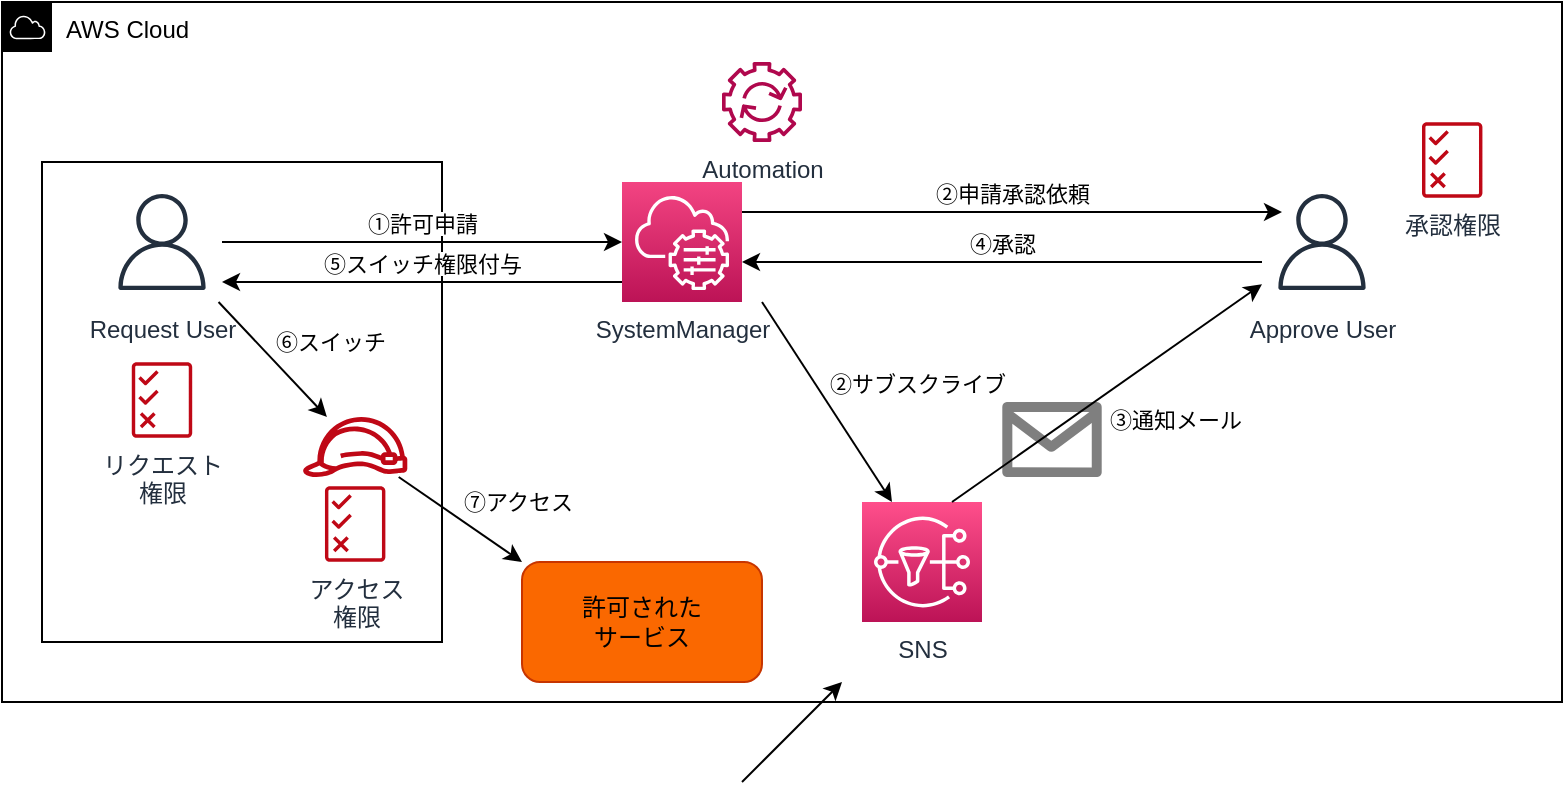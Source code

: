 <mxfile>
    <diagram id="1wn15DY64OFITk2HPa6F" name="ページ1">
        <mxGraphModel dx="870" dy="509" grid="1" gridSize="10" guides="1" tooltips="1" connect="1" arrows="1" fold="1" page="1" pageScale="1" pageWidth="827" pageHeight="1169" background="#ffffff" math="0" shadow="0">
            <root>
                <mxCell id="0"/>
                <mxCell id="1" parent="0"/>
                <mxCell id="5" value="AWS Cloud" style="sketch=0;outlineConnect=0;gradientColor=none;html=1;whiteSpace=wrap;fontSize=12;fontStyle=0;shape=mxgraph.aws4.group;grIcon=mxgraph.aws4.group_aws_cloud;strokeColor=#000000;fillColor=none;verticalAlign=top;align=left;spacingLeft=30;fontColor=#000000;dashed=0;" parent="1" vertex="1">
                    <mxGeometry x="20" y="40" width="780" height="350" as="geometry"/>
                </mxCell>
                <mxCell id="27" value="" style="rounded=0;whiteSpace=wrap;html=1;fontColor=#000000;fillColor=none;strokeColor=#000000;" parent="1" vertex="1">
                    <mxGeometry x="40" y="120" width="200" height="240" as="geometry"/>
                </mxCell>
                <mxCell id="6" value="Request User" style="sketch=0;outlineConnect=0;fontColor=#232F3E;gradientColor=none;strokeColor=#232F3E;fillColor=#ffffff;dashed=0;verticalLabelPosition=bottom;verticalAlign=top;align=center;html=1;fontSize=12;fontStyle=0;aspect=fixed;shape=mxgraph.aws4.resourceIcon;resIcon=mxgraph.aws4.user;" parent="1" vertex="1">
                    <mxGeometry x="70" y="130" width="60" height="60" as="geometry"/>
                </mxCell>
                <mxCell id="7" value="Approve User" style="sketch=0;outlineConnect=0;fontColor=#232F3E;gradientColor=none;strokeColor=#232F3E;fillColor=#ffffff;dashed=0;verticalLabelPosition=bottom;verticalAlign=top;align=center;html=1;fontSize=12;fontStyle=0;aspect=fixed;shape=mxgraph.aws4.resourceIcon;resIcon=mxgraph.aws4.user;" parent="1" vertex="1">
                    <mxGeometry x="650" y="130" width="60" height="60" as="geometry"/>
                </mxCell>
                <mxCell id="8" value="SNS" style="sketch=0;points=[[0,0,0],[0.25,0,0],[0.5,0,0],[0.75,0,0],[1,0,0],[0,1,0],[0.25,1,0],[0.5,1,0],[0.75,1,0],[1,1,0],[0,0.25,0],[0,0.5,0],[0,0.75,0],[1,0.25,0],[1,0.5,0],[1,0.75,0]];outlineConnect=0;fontColor=#232F3E;gradientColor=#FF4F8B;gradientDirection=north;fillColor=#BC1356;strokeColor=#ffffff;dashed=0;verticalLabelPosition=bottom;verticalAlign=top;align=center;html=1;fontSize=12;fontStyle=0;aspect=fixed;shape=mxgraph.aws4.resourceIcon;resIcon=mxgraph.aws4.sns;" parent="1" vertex="1">
                    <mxGeometry x="450" y="290" width="60" height="60" as="geometry"/>
                </mxCell>
                <mxCell id="9" value="Automation" style="sketch=0;outlineConnect=0;fontColor=#232F3E;gradientColor=none;fillColor=#B0084D;strokeColor=none;dashed=0;verticalLabelPosition=bottom;verticalAlign=top;align=center;html=1;fontSize=12;fontStyle=0;aspect=fixed;pointerEvents=1;shape=mxgraph.aws4.automation;" parent="1" vertex="1">
                    <mxGeometry x="380" y="70" width="40" height="40" as="geometry"/>
                </mxCell>
                <mxCell id="10" value="SystemManager" style="sketch=0;points=[[0,0,0],[0.25,0,0],[0.5,0,0],[0.75,0,0],[1,0,0],[0,1,0],[0.25,1,0],[0.5,1,0],[0.75,1,0],[1,1,0],[0,0.25,0],[0,0.5,0],[0,0.75,0],[1,0.25,0],[1,0.5,0],[1,0.75,0]];points=[[0,0,0],[0.25,0,0],[0.5,0,0],[0.75,0,0],[1,0,0],[0,1,0],[0.25,1,0],[0.5,1,0],[0.75,1,0],[1,1,0],[0,0.25,0],[0,0.5,0],[0,0.75,0],[1,0.25,0],[1,0.5,0],[1,0.75,0]];outlineConnect=0;fontColor=#232F3E;gradientColor=#F34482;gradientDirection=north;fillColor=#BC1356;strokeColor=#ffffff;dashed=0;verticalLabelPosition=bottom;verticalAlign=top;align=center;html=1;fontSize=12;fontStyle=0;aspect=fixed;shape=mxgraph.aws4.resourceIcon;resIcon=mxgraph.aws4.systems_manager;" parent="1" vertex="1">
                    <mxGeometry x="330" y="130" width="60" height="60" as="geometry"/>
                </mxCell>
                <mxCell id="11" value="承認権限" style="sketch=0;outlineConnect=0;fontColor=#232F3E;gradientColor=none;fillColor=#BF0816;strokeColor=none;dashed=0;verticalLabelPosition=bottom;verticalAlign=top;align=center;html=1;fontSize=12;fontStyle=0;aspect=fixed;pointerEvents=1;shape=mxgraph.aws4.permissions;" parent="1" vertex="1">
                    <mxGeometry x="730" y="100" width="30.21" height="38" as="geometry"/>
                </mxCell>
                <mxCell id="12" value="リクエスト&lt;br&gt;権限" style="sketch=0;outlineConnect=0;fontColor=#232F3E;gradientColor=none;fillColor=#BF0816;strokeColor=none;dashed=0;verticalLabelPosition=bottom;verticalAlign=top;align=center;html=1;fontSize=12;fontStyle=0;aspect=fixed;pointerEvents=1;shape=mxgraph.aws4.permissions;" parent="1" vertex="1">
                    <mxGeometry x="84.89" y="220" width="30.21" height="38" as="geometry"/>
                </mxCell>
                <mxCell id="13" value="" style="endArrow=classic;html=1;" parent="1" edge="1">
                    <mxGeometry width="50" height="50" relative="1" as="geometry">
                        <mxPoint x="390" y="430" as="sourcePoint"/>
                        <mxPoint x="440" y="380" as="targetPoint"/>
                    </mxGeometry>
                </mxCell>
                <mxCell id="15" value="&lt;span style=&quot;background-color: rgb(255 , 255 , 255)&quot;&gt;①許可申請&lt;/span&gt;" style="endArrow=classic;html=1;entryX=0;entryY=0.5;entryDx=0;entryDy=0;entryPerimeter=0;strokeColor=#000000;labelBackgroundColor=none;fontColor=#000000;verticalAlign=bottom;align=center;" parent="1" source="6" target="10" edge="1">
                    <mxGeometry width="50" height="50" relative="1" as="geometry">
                        <mxPoint x="390" y="430" as="sourcePoint"/>
                        <mxPoint x="440" y="380" as="targetPoint"/>
                    </mxGeometry>
                </mxCell>
                <mxCell id="16" value="②申請承認依頼" style="endArrow=classic;html=1;strokeColor=#000000;labelBackgroundColor=none;fontColor=#000000;verticalAlign=bottom;exitX=1;exitY=0.25;exitDx=0;exitDy=0;exitPerimeter=0;" parent="1" source="10" edge="1">
                    <mxGeometry width="50" height="50" relative="1" as="geometry">
                        <mxPoint x="240" y="170" as="sourcePoint"/>
                        <mxPoint x="660" y="145" as="targetPoint"/>
                    </mxGeometry>
                </mxCell>
                <mxCell id="19" value="" style="verticalLabelPosition=bottom;html=1;verticalAlign=top;align=center;strokeColor=none;fillColor=#000000;shape=mxgraph.azure.message;pointerEvents=1;fontColor=#000000;" parent="1" vertex="1">
                    <mxGeometry x="520" y="240" width="50" height="37.5" as="geometry"/>
                </mxCell>
                <mxCell id="20" value="②サブスクライブ" style="endArrow=classic;html=1;strokeColor=#000000;labelBackgroundColor=none;fontColor=#000000;verticalAlign=bottom;entryX=0.25;entryY=0;entryDx=0;entryDy=0;entryPerimeter=0;align=left;" parent="1" target="8" edge="1">
                    <mxGeometry width="50" height="50" relative="1" as="geometry">
                        <mxPoint x="400" y="190" as="sourcePoint"/>
                        <mxPoint x="579.99" y="170" as="targetPoint"/>
                    </mxGeometry>
                </mxCell>
                <mxCell id="22" value="③通知メール" style="endArrow=classic;html=1;strokeColor=#000000;labelBackgroundColor=none;fontColor=#000000;verticalAlign=top;exitX=0.75;exitY=0;exitDx=0;exitDy=0;exitPerimeter=0;align=left;" parent="1" source="8" target="7" edge="1">
                    <mxGeometry width="50" height="50" relative="1" as="geometry">
                        <mxPoint x="400" y="170" as="sourcePoint"/>
                        <mxPoint x="475" y="300" as="targetPoint"/>
                    </mxGeometry>
                </mxCell>
                <mxCell id="23" value="&lt;div&gt;&lt;span style=&quot;background-color: rgb(255 , 255 , 255)&quot;&gt;⑤スイッチ権限付与&lt;/span&gt;&lt;/div&gt;" style="endArrow=classic;html=1;strokeColor=#000000;labelBackgroundColor=none;fontColor=#000000;verticalAlign=bottom;align=center;entryX=1;entryY=0.833;entryDx=0;entryDy=0;entryPerimeter=0;" parent="1" target="6" edge="1">
                    <mxGeometry width="50" height="50" relative="1" as="geometry">
                        <mxPoint x="330" y="180" as="sourcePoint"/>
                        <mxPoint x="240" y="180" as="targetPoint"/>
                    </mxGeometry>
                </mxCell>
                <mxCell id="24" value="アクセス&lt;br&gt;権限" style="sketch=0;outlineConnect=0;fontColor=#232F3E;gradientColor=none;fillColor=#BF0816;strokeColor=none;dashed=0;verticalLabelPosition=bottom;verticalAlign=top;align=center;html=1;fontSize=12;fontStyle=0;aspect=fixed;pointerEvents=1;shape=mxgraph.aws4.permissions;" parent="1" vertex="1">
                    <mxGeometry x="181.48" y="282" width="30.21" height="38" as="geometry"/>
                </mxCell>
                <mxCell id="26" value="④承認" style="endArrow=classic;html=1;strokeColor=#000000;labelBackgroundColor=none;fontColor=#000000;verticalAlign=bottom;" parent="1" edge="1">
                    <mxGeometry width="50" height="50" relative="1" as="geometry">
                        <mxPoint x="650" y="170" as="sourcePoint"/>
                        <mxPoint x="390" y="170" as="targetPoint"/>
                    </mxGeometry>
                </mxCell>
                <mxCell id="28" value="" style="sketch=0;outlineConnect=0;fontColor=#232F3E;gradientColor=none;fillColor=#BF0816;strokeColor=none;dashed=0;verticalLabelPosition=bottom;verticalAlign=top;align=center;html=1;fontSize=12;fontStyle=0;aspect=fixed;pointerEvents=1;shape=mxgraph.aws4.role;" vertex="1" parent="1">
                    <mxGeometry x="170.0" y="247.5" width="53.18" height="30" as="geometry"/>
                </mxCell>
                <mxCell id="30" value="⑥スイッチ" style="endArrow=classic;html=1;strokeColor=#000000;labelBackgroundColor=none;fontColor=#000000;verticalAlign=bottom;align=left;" edge="1" parent="1" source="6" target="28">
                    <mxGeometry width="50" height="50" relative="1" as="geometry">
                        <mxPoint x="250.0" y="169.6" as="sourcePoint"/>
                        <mxPoint x="340.0" y="170" as="targetPoint"/>
                    </mxGeometry>
                </mxCell>
                <mxCell id="31" value="許可された&lt;br&gt;サービス" style="rounded=1;whiteSpace=wrap;html=1;fillColor=#fa6800;fontColor=#000000;strokeColor=#C73500;" vertex="1" parent="1">
                    <mxGeometry x="280" y="320" width="120" height="60" as="geometry"/>
                </mxCell>
                <mxCell id="32" value="⑦アクセス" style="endArrow=classic;html=1;strokeColor=#000000;labelBackgroundColor=none;fontColor=#000000;verticalAlign=bottom;align=left;entryX=0;entryY=0;entryDx=0;entryDy=0;" edge="1" parent="1" source="28" target="31">
                    <mxGeometry width="50" height="50" relative="1" as="geometry">
                        <mxPoint x="138.27" y="200" as="sourcePoint"/>
                        <mxPoint x="192.455" y="257.5" as="targetPoint"/>
                    </mxGeometry>
                </mxCell>
            </root>
        </mxGraphModel>
    </diagram>
</mxfile>